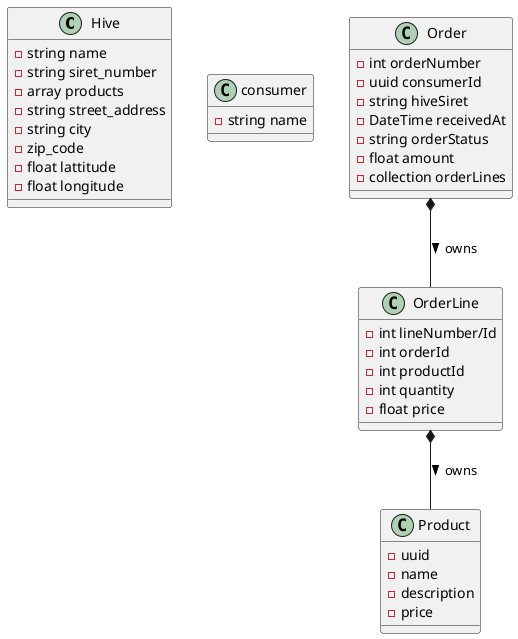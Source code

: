 @startuml order diagram class

class Hive 
{
  - string name
  - string siret_number
  - array products
  - string street_address
  - string city 
  - zip_code
  - float lattitude
  - float longitude
}

class consumer {
  - string name
}

class Order 
{
  - int orderNumber
  - uuid consumerId
  - string hiveSiret
  - DateTime receivedAt
  - string orderStatus
  - float amount
  - collection orderLines
}

class OrderLine 
{
  - int lineNumber/Id
  - int orderId
  - int productId
  - int quantity
  - float price
}

class Product
{
  - uuid
  - name
  - description
  - price
}



Order  *--  OrderLine : > owns
OrderLine *-- Product : > owns

@enduml